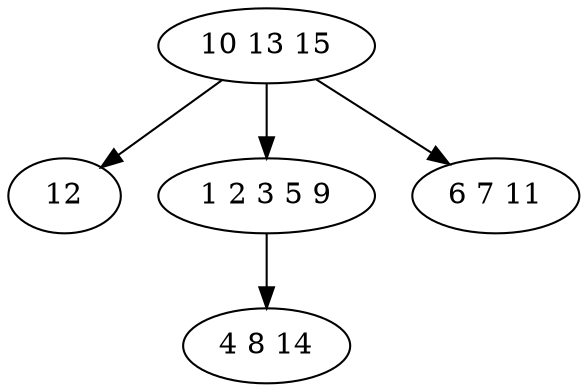 digraph true_tree {
	"0" -> "1"
	"0" -> "2"
	"2" -> "3"
	"0" -> "4"
	"0" [label="10 13 15"];
	"1" [label="12"];
	"2" [label="1 2 3 5 9"];
	"3" [label="4 8 14"];
	"4" [label="6 7 11"];
}
